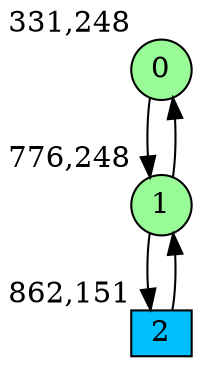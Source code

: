 digraph G {
graph [bgcolor=white]
node [shape=circle, style = filled, fillcolor=white,fixedsize=true, width=0.4, height=0.3 ]
0[xlabel="331,248", pos = "0,0!", fillcolor=palegreen ];
1[xlabel="776,248", pos = "6.95313,0!", fillcolor=palegreen ];
2[xlabel="862,151", pos = "8.29688,1.51563!", fillcolor=deepskyblue, shape=box ];
0->1 ;
1->0 ;
1->2 ;
2->1 ;
}
